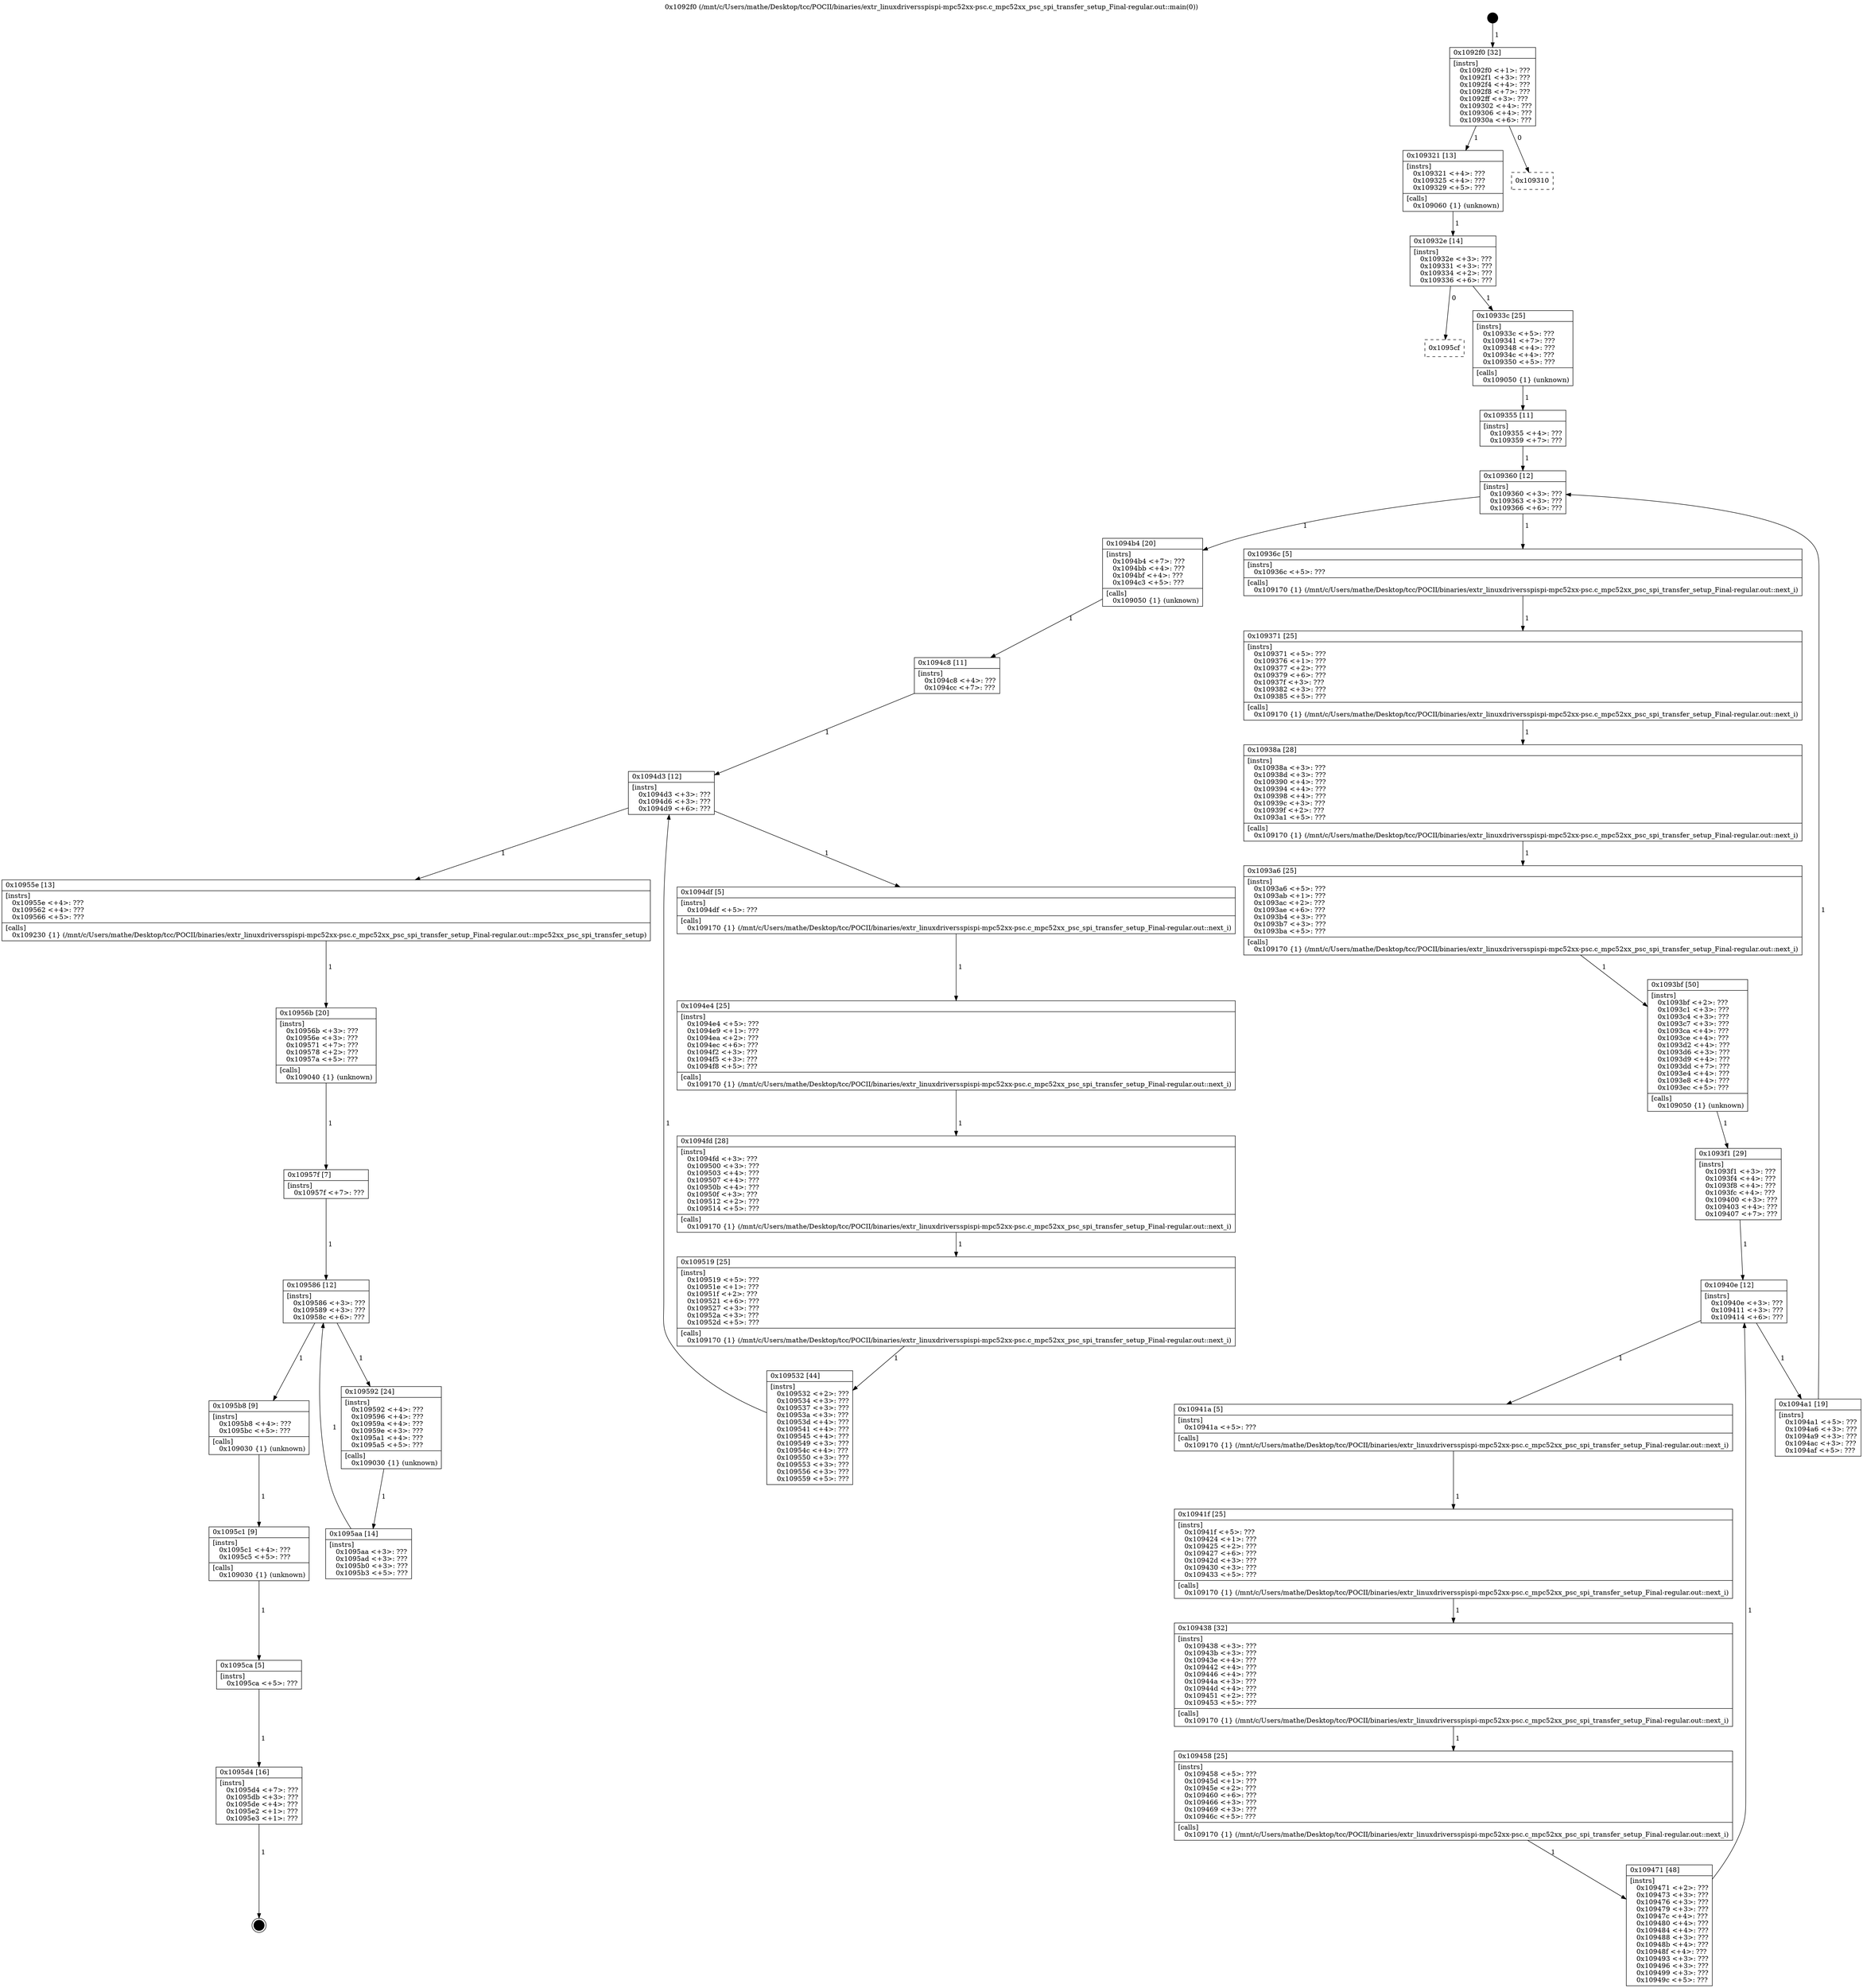 digraph "0x1092f0" {
  label = "0x1092f0 (/mnt/c/Users/mathe/Desktop/tcc/POCII/binaries/extr_linuxdriversspispi-mpc52xx-psc.c_mpc52xx_psc_spi_transfer_setup_Final-regular.out::main(0))"
  labelloc = "t"
  node[shape=record]

  Entry [label="",width=0.3,height=0.3,shape=circle,fillcolor=black,style=filled]
  "0x1092f0" [label="{
     0x1092f0 [32]\l
     | [instrs]\l
     &nbsp;&nbsp;0x1092f0 \<+1\>: ???\l
     &nbsp;&nbsp;0x1092f1 \<+3\>: ???\l
     &nbsp;&nbsp;0x1092f4 \<+4\>: ???\l
     &nbsp;&nbsp;0x1092f8 \<+7\>: ???\l
     &nbsp;&nbsp;0x1092ff \<+3\>: ???\l
     &nbsp;&nbsp;0x109302 \<+4\>: ???\l
     &nbsp;&nbsp;0x109306 \<+4\>: ???\l
     &nbsp;&nbsp;0x10930a \<+6\>: ???\l
  }"]
  "0x109321" [label="{
     0x109321 [13]\l
     | [instrs]\l
     &nbsp;&nbsp;0x109321 \<+4\>: ???\l
     &nbsp;&nbsp;0x109325 \<+4\>: ???\l
     &nbsp;&nbsp;0x109329 \<+5\>: ???\l
     | [calls]\l
     &nbsp;&nbsp;0x109060 \{1\} (unknown)\l
  }"]
  "0x109310" [label="{
     0x109310\l
  }", style=dashed]
  "0x10932e" [label="{
     0x10932e [14]\l
     | [instrs]\l
     &nbsp;&nbsp;0x10932e \<+3\>: ???\l
     &nbsp;&nbsp;0x109331 \<+3\>: ???\l
     &nbsp;&nbsp;0x109334 \<+2\>: ???\l
     &nbsp;&nbsp;0x109336 \<+6\>: ???\l
  }"]
  "0x1095cf" [label="{
     0x1095cf\l
  }", style=dashed]
  "0x10933c" [label="{
     0x10933c [25]\l
     | [instrs]\l
     &nbsp;&nbsp;0x10933c \<+5\>: ???\l
     &nbsp;&nbsp;0x109341 \<+7\>: ???\l
     &nbsp;&nbsp;0x109348 \<+4\>: ???\l
     &nbsp;&nbsp;0x10934c \<+4\>: ???\l
     &nbsp;&nbsp;0x109350 \<+5\>: ???\l
     | [calls]\l
     &nbsp;&nbsp;0x109050 \{1\} (unknown)\l
  }"]
  Exit [label="",width=0.3,height=0.3,shape=circle,fillcolor=black,style=filled,peripheries=2]
  "0x109360" [label="{
     0x109360 [12]\l
     | [instrs]\l
     &nbsp;&nbsp;0x109360 \<+3\>: ???\l
     &nbsp;&nbsp;0x109363 \<+3\>: ???\l
     &nbsp;&nbsp;0x109366 \<+6\>: ???\l
  }"]
  "0x1094b4" [label="{
     0x1094b4 [20]\l
     | [instrs]\l
     &nbsp;&nbsp;0x1094b4 \<+7\>: ???\l
     &nbsp;&nbsp;0x1094bb \<+4\>: ???\l
     &nbsp;&nbsp;0x1094bf \<+4\>: ???\l
     &nbsp;&nbsp;0x1094c3 \<+5\>: ???\l
     | [calls]\l
     &nbsp;&nbsp;0x109050 \{1\} (unknown)\l
  }"]
  "0x10936c" [label="{
     0x10936c [5]\l
     | [instrs]\l
     &nbsp;&nbsp;0x10936c \<+5\>: ???\l
     | [calls]\l
     &nbsp;&nbsp;0x109170 \{1\} (/mnt/c/Users/mathe/Desktop/tcc/POCII/binaries/extr_linuxdriversspispi-mpc52xx-psc.c_mpc52xx_psc_spi_transfer_setup_Final-regular.out::next_i)\l
  }"]
  "0x109371" [label="{
     0x109371 [25]\l
     | [instrs]\l
     &nbsp;&nbsp;0x109371 \<+5\>: ???\l
     &nbsp;&nbsp;0x109376 \<+1\>: ???\l
     &nbsp;&nbsp;0x109377 \<+2\>: ???\l
     &nbsp;&nbsp;0x109379 \<+6\>: ???\l
     &nbsp;&nbsp;0x10937f \<+3\>: ???\l
     &nbsp;&nbsp;0x109382 \<+3\>: ???\l
     &nbsp;&nbsp;0x109385 \<+5\>: ???\l
     | [calls]\l
     &nbsp;&nbsp;0x109170 \{1\} (/mnt/c/Users/mathe/Desktop/tcc/POCII/binaries/extr_linuxdriversspispi-mpc52xx-psc.c_mpc52xx_psc_spi_transfer_setup_Final-regular.out::next_i)\l
  }"]
  "0x10938a" [label="{
     0x10938a [28]\l
     | [instrs]\l
     &nbsp;&nbsp;0x10938a \<+3\>: ???\l
     &nbsp;&nbsp;0x10938d \<+3\>: ???\l
     &nbsp;&nbsp;0x109390 \<+4\>: ???\l
     &nbsp;&nbsp;0x109394 \<+4\>: ???\l
     &nbsp;&nbsp;0x109398 \<+4\>: ???\l
     &nbsp;&nbsp;0x10939c \<+3\>: ???\l
     &nbsp;&nbsp;0x10939f \<+2\>: ???\l
     &nbsp;&nbsp;0x1093a1 \<+5\>: ???\l
     | [calls]\l
     &nbsp;&nbsp;0x109170 \{1\} (/mnt/c/Users/mathe/Desktop/tcc/POCII/binaries/extr_linuxdriversspispi-mpc52xx-psc.c_mpc52xx_psc_spi_transfer_setup_Final-regular.out::next_i)\l
  }"]
  "0x1093a6" [label="{
     0x1093a6 [25]\l
     | [instrs]\l
     &nbsp;&nbsp;0x1093a6 \<+5\>: ???\l
     &nbsp;&nbsp;0x1093ab \<+1\>: ???\l
     &nbsp;&nbsp;0x1093ac \<+2\>: ???\l
     &nbsp;&nbsp;0x1093ae \<+6\>: ???\l
     &nbsp;&nbsp;0x1093b4 \<+3\>: ???\l
     &nbsp;&nbsp;0x1093b7 \<+3\>: ???\l
     &nbsp;&nbsp;0x1093ba \<+5\>: ???\l
     | [calls]\l
     &nbsp;&nbsp;0x109170 \{1\} (/mnt/c/Users/mathe/Desktop/tcc/POCII/binaries/extr_linuxdriversspispi-mpc52xx-psc.c_mpc52xx_psc_spi_transfer_setup_Final-regular.out::next_i)\l
  }"]
  "0x1093bf" [label="{
     0x1093bf [50]\l
     | [instrs]\l
     &nbsp;&nbsp;0x1093bf \<+2\>: ???\l
     &nbsp;&nbsp;0x1093c1 \<+3\>: ???\l
     &nbsp;&nbsp;0x1093c4 \<+3\>: ???\l
     &nbsp;&nbsp;0x1093c7 \<+3\>: ???\l
     &nbsp;&nbsp;0x1093ca \<+4\>: ???\l
     &nbsp;&nbsp;0x1093ce \<+4\>: ???\l
     &nbsp;&nbsp;0x1093d2 \<+4\>: ???\l
     &nbsp;&nbsp;0x1093d6 \<+3\>: ???\l
     &nbsp;&nbsp;0x1093d9 \<+4\>: ???\l
     &nbsp;&nbsp;0x1093dd \<+7\>: ???\l
     &nbsp;&nbsp;0x1093e4 \<+4\>: ???\l
     &nbsp;&nbsp;0x1093e8 \<+4\>: ???\l
     &nbsp;&nbsp;0x1093ec \<+5\>: ???\l
     | [calls]\l
     &nbsp;&nbsp;0x109050 \{1\} (unknown)\l
  }"]
  "0x10940e" [label="{
     0x10940e [12]\l
     | [instrs]\l
     &nbsp;&nbsp;0x10940e \<+3\>: ???\l
     &nbsp;&nbsp;0x109411 \<+3\>: ???\l
     &nbsp;&nbsp;0x109414 \<+6\>: ???\l
  }"]
  "0x1094a1" [label="{
     0x1094a1 [19]\l
     | [instrs]\l
     &nbsp;&nbsp;0x1094a1 \<+5\>: ???\l
     &nbsp;&nbsp;0x1094a6 \<+3\>: ???\l
     &nbsp;&nbsp;0x1094a9 \<+3\>: ???\l
     &nbsp;&nbsp;0x1094ac \<+3\>: ???\l
     &nbsp;&nbsp;0x1094af \<+5\>: ???\l
  }"]
  "0x10941a" [label="{
     0x10941a [5]\l
     | [instrs]\l
     &nbsp;&nbsp;0x10941a \<+5\>: ???\l
     | [calls]\l
     &nbsp;&nbsp;0x109170 \{1\} (/mnt/c/Users/mathe/Desktop/tcc/POCII/binaries/extr_linuxdriversspispi-mpc52xx-psc.c_mpc52xx_psc_spi_transfer_setup_Final-regular.out::next_i)\l
  }"]
  "0x10941f" [label="{
     0x10941f [25]\l
     | [instrs]\l
     &nbsp;&nbsp;0x10941f \<+5\>: ???\l
     &nbsp;&nbsp;0x109424 \<+1\>: ???\l
     &nbsp;&nbsp;0x109425 \<+2\>: ???\l
     &nbsp;&nbsp;0x109427 \<+6\>: ???\l
     &nbsp;&nbsp;0x10942d \<+3\>: ???\l
     &nbsp;&nbsp;0x109430 \<+3\>: ???\l
     &nbsp;&nbsp;0x109433 \<+5\>: ???\l
     | [calls]\l
     &nbsp;&nbsp;0x109170 \{1\} (/mnt/c/Users/mathe/Desktop/tcc/POCII/binaries/extr_linuxdriversspispi-mpc52xx-psc.c_mpc52xx_psc_spi_transfer_setup_Final-regular.out::next_i)\l
  }"]
  "0x109438" [label="{
     0x109438 [32]\l
     | [instrs]\l
     &nbsp;&nbsp;0x109438 \<+3\>: ???\l
     &nbsp;&nbsp;0x10943b \<+3\>: ???\l
     &nbsp;&nbsp;0x10943e \<+4\>: ???\l
     &nbsp;&nbsp;0x109442 \<+4\>: ???\l
     &nbsp;&nbsp;0x109446 \<+4\>: ???\l
     &nbsp;&nbsp;0x10944a \<+3\>: ???\l
     &nbsp;&nbsp;0x10944d \<+4\>: ???\l
     &nbsp;&nbsp;0x109451 \<+2\>: ???\l
     &nbsp;&nbsp;0x109453 \<+5\>: ???\l
     | [calls]\l
     &nbsp;&nbsp;0x109170 \{1\} (/mnt/c/Users/mathe/Desktop/tcc/POCII/binaries/extr_linuxdriversspispi-mpc52xx-psc.c_mpc52xx_psc_spi_transfer_setup_Final-regular.out::next_i)\l
  }"]
  "0x109458" [label="{
     0x109458 [25]\l
     | [instrs]\l
     &nbsp;&nbsp;0x109458 \<+5\>: ???\l
     &nbsp;&nbsp;0x10945d \<+1\>: ???\l
     &nbsp;&nbsp;0x10945e \<+2\>: ???\l
     &nbsp;&nbsp;0x109460 \<+6\>: ???\l
     &nbsp;&nbsp;0x109466 \<+3\>: ???\l
     &nbsp;&nbsp;0x109469 \<+3\>: ???\l
     &nbsp;&nbsp;0x10946c \<+5\>: ???\l
     | [calls]\l
     &nbsp;&nbsp;0x109170 \{1\} (/mnt/c/Users/mathe/Desktop/tcc/POCII/binaries/extr_linuxdriversspispi-mpc52xx-psc.c_mpc52xx_psc_spi_transfer_setup_Final-regular.out::next_i)\l
  }"]
  "0x109471" [label="{
     0x109471 [48]\l
     | [instrs]\l
     &nbsp;&nbsp;0x109471 \<+2\>: ???\l
     &nbsp;&nbsp;0x109473 \<+3\>: ???\l
     &nbsp;&nbsp;0x109476 \<+3\>: ???\l
     &nbsp;&nbsp;0x109479 \<+3\>: ???\l
     &nbsp;&nbsp;0x10947c \<+4\>: ???\l
     &nbsp;&nbsp;0x109480 \<+4\>: ???\l
     &nbsp;&nbsp;0x109484 \<+4\>: ???\l
     &nbsp;&nbsp;0x109488 \<+3\>: ???\l
     &nbsp;&nbsp;0x10948b \<+4\>: ???\l
     &nbsp;&nbsp;0x10948f \<+4\>: ???\l
     &nbsp;&nbsp;0x109493 \<+3\>: ???\l
     &nbsp;&nbsp;0x109496 \<+3\>: ???\l
     &nbsp;&nbsp;0x109499 \<+3\>: ???\l
     &nbsp;&nbsp;0x10949c \<+5\>: ???\l
  }"]
  "0x1093f1" [label="{
     0x1093f1 [29]\l
     | [instrs]\l
     &nbsp;&nbsp;0x1093f1 \<+3\>: ???\l
     &nbsp;&nbsp;0x1093f4 \<+4\>: ???\l
     &nbsp;&nbsp;0x1093f8 \<+4\>: ???\l
     &nbsp;&nbsp;0x1093fc \<+4\>: ???\l
     &nbsp;&nbsp;0x109400 \<+3\>: ???\l
     &nbsp;&nbsp;0x109403 \<+4\>: ???\l
     &nbsp;&nbsp;0x109407 \<+7\>: ???\l
  }"]
  "0x1095d4" [label="{
     0x1095d4 [16]\l
     | [instrs]\l
     &nbsp;&nbsp;0x1095d4 \<+7\>: ???\l
     &nbsp;&nbsp;0x1095db \<+3\>: ???\l
     &nbsp;&nbsp;0x1095de \<+4\>: ???\l
     &nbsp;&nbsp;0x1095e2 \<+1\>: ???\l
     &nbsp;&nbsp;0x1095e3 \<+1\>: ???\l
  }"]
  "0x109355" [label="{
     0x109355 [11]\l
     | [instrs]\l
     &nbsp;&nbsp;0x109355 \<+4\>: ???\l
     &nbsp;&nbsp;0x109359 \<+7\>: ???\l
  }"]
  "0x1094d3" [label="{
     0x1094d3 [12]\l
     | [instrs]\l
     &nbsp;&nbsp;0x1094d3 \<+3\>: ???\l
     &nbsp;&nbsp;0x1094d6 \<+3\>: ???\l
     &nbsp;&nbsp;0x1094d9 \<+6\>: ???\l
  }"]
  "0x10955e" [label="{
     0x10955e [13]\l
     | [instrs]\l
     &nbsp;&nbsp;0x10955e \<+4\>: ???\l
     &nbsp;&nbsp;0x109562 \<+4\>: ???\l
     &nbsp;&nbsp;0x109566 \<+5\>: ???\l
     | [calls]\l
     &nbsp;&nbsp;0x109230 \{1\} (/mnt/c/Users/mathe/Desktop/tcc/POCII/binaries/extr_linuxdriversspispi-mpc52xx-psc.c_mpc52xx_psc_spi_transfer_setup_Final-regular.out::mpc52xx_psc_spi_transfer_setup)\l
  }"]
  "0x1094df" [label="{
     0x1094df [5]\l
     | [instrs]\l
     &nbsp;&nbsp;0x1094df \<+5\>: ???\l
     | [calls]\l
     &nbsp;&nbsp;0x109170 \{1\} (/mnt/c/Users/mathe/Desktop/tcc/POCII/binaries/extr_linuxdriversspispi-mpc52xx-psc.c_mpc52xx_psc_spi_transfer_setup_Final-regular.out::next_i)\l
  }"]
  "0x1094e4" [label="{
     0x1094e4 [25]\l
     | [instrs]\l
     &nbsp;&nbsp;0x1094e4 \<+5\>: ???\l
     &nbsp;&nbsp;0x1094e9 \<+1\>: ???\l
     &nbsp;&nbsp;0x1094ea \<+2\>: ???\l
     &nbsp;&nbsp;0x1094ec \<+6\>: ???\l
     &nbsp;&nbsp;0x1094f2 \<+3\>: ???\l
     &nbsp;&nbsp;0x1094f5 \<+3\>: ???\l
     &nbsp;&nbsp;0x1094f8 \<+5\>: ???\l
     | [calls]\l
     &nbsp;&nbsp;0x109170 \{1\} (/mnt/c/Users/mathe/Desktop/tcc/POCII/binaries/extr_linuxdriversspispi-mpc52xx-psc.c_mpc52xx_psc_spi_transfer_setup_Final-regular.out::next_i)\l
  }"]
  "0x1094fd" [label="{
     0x1094fd [28]\l
     | [instrs]\l
     &nbsp;&nbsp;0x1094fd \<+3\>: ???\l
     &nbsp;&nbsp;0x109500 \<+3\>: ???\l
     &nbsp;&nbsp;0x109503 \<+4\>: ???\l
     &nbsp;&nbsp;0x109507 \<+4\>: ???\l
     &nbsp;&nbsp;0x10950b \<+4\>: ???\l
     &nbsp;&nbsp;0x10950f \<+3\>: ???\l
     &nbsp;&nbsp;0x109512 \<+2\>: ???\l
     &nbsp;&nbsp;0x109514 \<+5\>: ???\l
     | [calls]\l
     &nbsp;&nbsp;0x109170 \{1\} (/mnt/c/Users/mathe/Desktop/tcc/POCII/binaries/extr_linuxdriversspispi-mpc52xx-psc.c_mpc52xx_psc_spi_transfer_setup_Final-regular.out::next_i)\l
  }"]
  "0x109519" [label="{
     0x109519 [25]\l
     | [instrs]\l
     &nbsp;&nbsp;0x109519 \<+5\>: ???\l
     &nbsp;&nbsp;0x10951e \<+1\>: ???\l
     &nbsp;&nbsp;0x10951f \<+2\>: ???\l
     &nbsp;&nbsp;0x109521 \<+6\>: ???\l
     &nbsp;&nbsp;0x109527 \<+3\>: ???\l
     &nbsp;&nbsp;0x10952a \<+3\>: ???\l
     &nbsp;&nbsp;0x10952d \<+5\>: ???\l
     | [calls]\l
     &nbsp;&nbsp;0x109170 \{1\} (/mnt/c/Users/mathe/Desktop/tcc/POCII/binaries/extr_linuxdriversspispi-mpc52xx-psc.c_mpc52xx_psc_spi_transfer_setup_Final-regular.out::next_i)\l
  }"]
  "0x109532" [label="{
     0x109532 [44]\l
     | [instrs]\l
     &nbsp;&nbsp;0x109532 \<+2\>: ???\l
     &nbsp;&nbsp;0x109534 \<+3\>: ???\l
     &nbsp;&nbsp;0x109537 \<+3\>: ???\l
     &nbsp;&nbsp;0x10953a \<+3\>: ???\l
     &nbsp;&nbsp;0x10953d \<+4\>: ???\l
     &nbsp;&nbsp;0x109541 \<+4\>: ???\l
     &nbsp;&nbsp;0x109545 \<+4\>: ???\l
     &nbsp;&nbsp;0x109549 \<+3\>: ???\l
     &nbsp;&nbsp;0x10954c \<+4\>: ???\l
     &nbsp;&nbsp;0x109550 \<+3\>: ???\l
     &nbsp;&nbsp;0x109553 \<+3\>: ???\l
     &nbsp;&nbsp;0x109556 \<+3\>: ???\l
     &nbsp;&nbsp;0x109559 \<+5\>: ???\l
  }"]
  "0x1094c8" [label="{
     0x1094c8 [11]\l
     | [instrs]\l
     &nbsp;&nbsp;0x1094c8 \<+4\>: ???\l
     &nbsp;&nbsp;0x1094cc \<+7\>: ???\l
  }"]
  "0x10956b" [label="{
     0x10956b [20]\l
     | [instrs]\l
     &nbsp;&nbsp;0x10956b \<+3\>: ???\l
     &nbsp;&nbsp;0x10956e \<+3\>: ???\l
     &nbsp;&nbsp;0x109571 \<+7\>: ???\l
     &nbsp;&nbsp;0x109578 \<+2\>: ???\l
     &nbsp;&nbsp;0x10957a \<+5\>: ???\l
     | [calls]\l
     &nbsp;&nbsp;0x109040 \{1\} (unknown)\l
  }"]
  "0x109586" [label="{
     0x109586 [12]\l
     | [instrs]\l
     &nbsp;&nbsp;0x109586 \<+3\>: ???\l
     &nbsp;&nbsp;0x109589 \<+3\>: ???\l
     &nbsp;&nbsp;0x10958c \<+6\>: ???\l
  }"]
  "0x1095b8" [label="{
     0x1095b8 [9]\l
     | [instrs]\l
     &nbsp;&nbsp;0x1095b8 \<+4\>: ???\l
     &nbsp;&nbsp;0x1095bc \<+5\>: ???\l
     | [calls]\l
     &nbsp;&nbsp;0x109030 \{1\} (unknown)\l
  }"]
  "0x109592" [label="{
     0x109592 [24]\l
     | [instrs]\l
     &nbsp;&nbsp;0x109592 \<+4\>: ???\l
     &nbsp;&nbsp;0x109596 \<+4\>: ???\l
     &nbsp;&nbsp;0x10959a \<+4\>: ???\l
     &nbsp;&nbsp;0x10959e \<+3\>: ???\l
     &nbsp;&nbsp;0x1095a1 \<+4\>: ???\l
     &nbsp;&nbsp;0x1095a5 \<+5\>: ???\l
     | [calls]\l
     &nbsp;&nbsp;0x109030 \{1\} (unknown)\l
  }"]
  "0x1095aa" [label="{
     0x1095aa [14]\l
     | [instrs]\l
     &nbsp;&nbsp;0x1095aa \<+3\>: ???\l
     &nbsp;&nbsp;0x1095ad \<+3\>: ???\l
     &nbsp;&nbsp;0x1095b0 \<+3\>: ???\l
     &nbsp;&nbsp;0x1095b3 \<+5\>: ???\l
  }"]
  "0x10957f" [label="{
     0x10957f [7]\l
     | [instrs]\l
     &nbsp;&nbsp;0x10957f \<+7\>: ???\l
  }"]
  "0x1095c1" [label="{
     0x1095c1 [9]\l
     | [instrs]\l
     &nbsp;&nbsp;0x1095c1 \<+4\>: ???\l
     &nbsp;&nbsp;0x1095c5 \<+5\>: ???\l
     | [calls]\l
     &nbsp;&nbsp;0x109030 \{1\} (unknown)\l
  }"]
  "0x1095ca" [label="{
     0x1095ca [5]\l
     | [instrs]\l
     &nbsp;&nbsp;0x1095ca \<+5\>: ???\l
  }"]
  Entry -> "0x1092f0" [label=" 1"]
  "0x1092f0" -> "0x109321" [label=" 1"]
  "0x1092f0" -> "0x109310" [label=" 0"]
  "0x109321" -> "0x10932e" [label=" 1"]
  "0x10932e" -> "0x1095cf" [label=" 0"]
  "0x10932e" -> "0x10933c" [label=" 1"]
  "0x1095d4" -> Exit [label=" 1"]
  "0x10933c" -> "0x109355" [label=" 1"]
  "0x109360" -> "0x1094b4" [label=" 1"]
  "0x109360" -> "0x10936c" [label=" 1"]
  "0x10936c" -> "0x109371" [label=" 1"]
  "0x109371" -> "0x10938a" [label=" 1"]
  "0x10938a" -> "0x1093a6" [label=" 1"]
  "0x1093a6" -> "0x1093bf" [label=" 1"]
  "0x1093bf" -> "0x1093f1" [label=" 1"]
  "0x10940e" -> "0x1094a1" [label=" 1"]
  "0x10940e" -> "0x10941a" [label=" 1"]
  "0x10941a" -> "0x10941f" [label=" 1"]
  "0x10941f" -> "0x109438" [label=" 1"]
  "0x109438" -> "0x109458" [label=" 1"]
  "0x109458" -> "0x109471" [label=" 1"]
  "0x1093f1" -> "0x10940e" [label=" 1"]
  "0x109471" -> "0x10940e" [label=" 1"]
  "0x1095ca" -> "0x1095d4" [label=" 1"]
  "0x109355" -> "0x109360" [label=" 1"]
  "0x1094a1" -> "0x109360" [label=" 1"]
  "0x1094b4" -> "0x1094c8" [label=" 1"]
  "0x1094d3" -> "0x10955e" [label=" 1"]
  "0x1094d3" -> "0x1094df" [label=" 1"]
  "0x1094df" -> "0x1094e4" [label=" 1"]
  "0x1094e4" -> "0x1094fd" [label=" 1"]
  "0x1094fd" -> "0x109519" [label=" 1"]
  "0x109519" -> "0x109532" [label=" 1"]
  "0x1094c8" -> "0x1094d3" [label=" 1"]
  "0x109532" -> "0x1094d3" [label=" 1"]
  "0x10955e" -> "0x10956b" [label=" 1"]
  "0x10956b" -> "0x10957f" [label=" 1"]
  "0x109586" -> "0x1095b8" [label=" 1"]
  "0x109586" -> "0x109592" [label=" 1"]
  "0x109592" -> "0x1095aa" [label=" 1"]
  "0x10957f" -> "0x109586" [label=" 1"]
  "0x1095aa" -> "0x109586" [label=" 1"]
  "0x1095b8" -> "0x1095c1" [label=" 1"]
  "0x1095c1" -> "0x1095ca" [label=" 1"]
}
